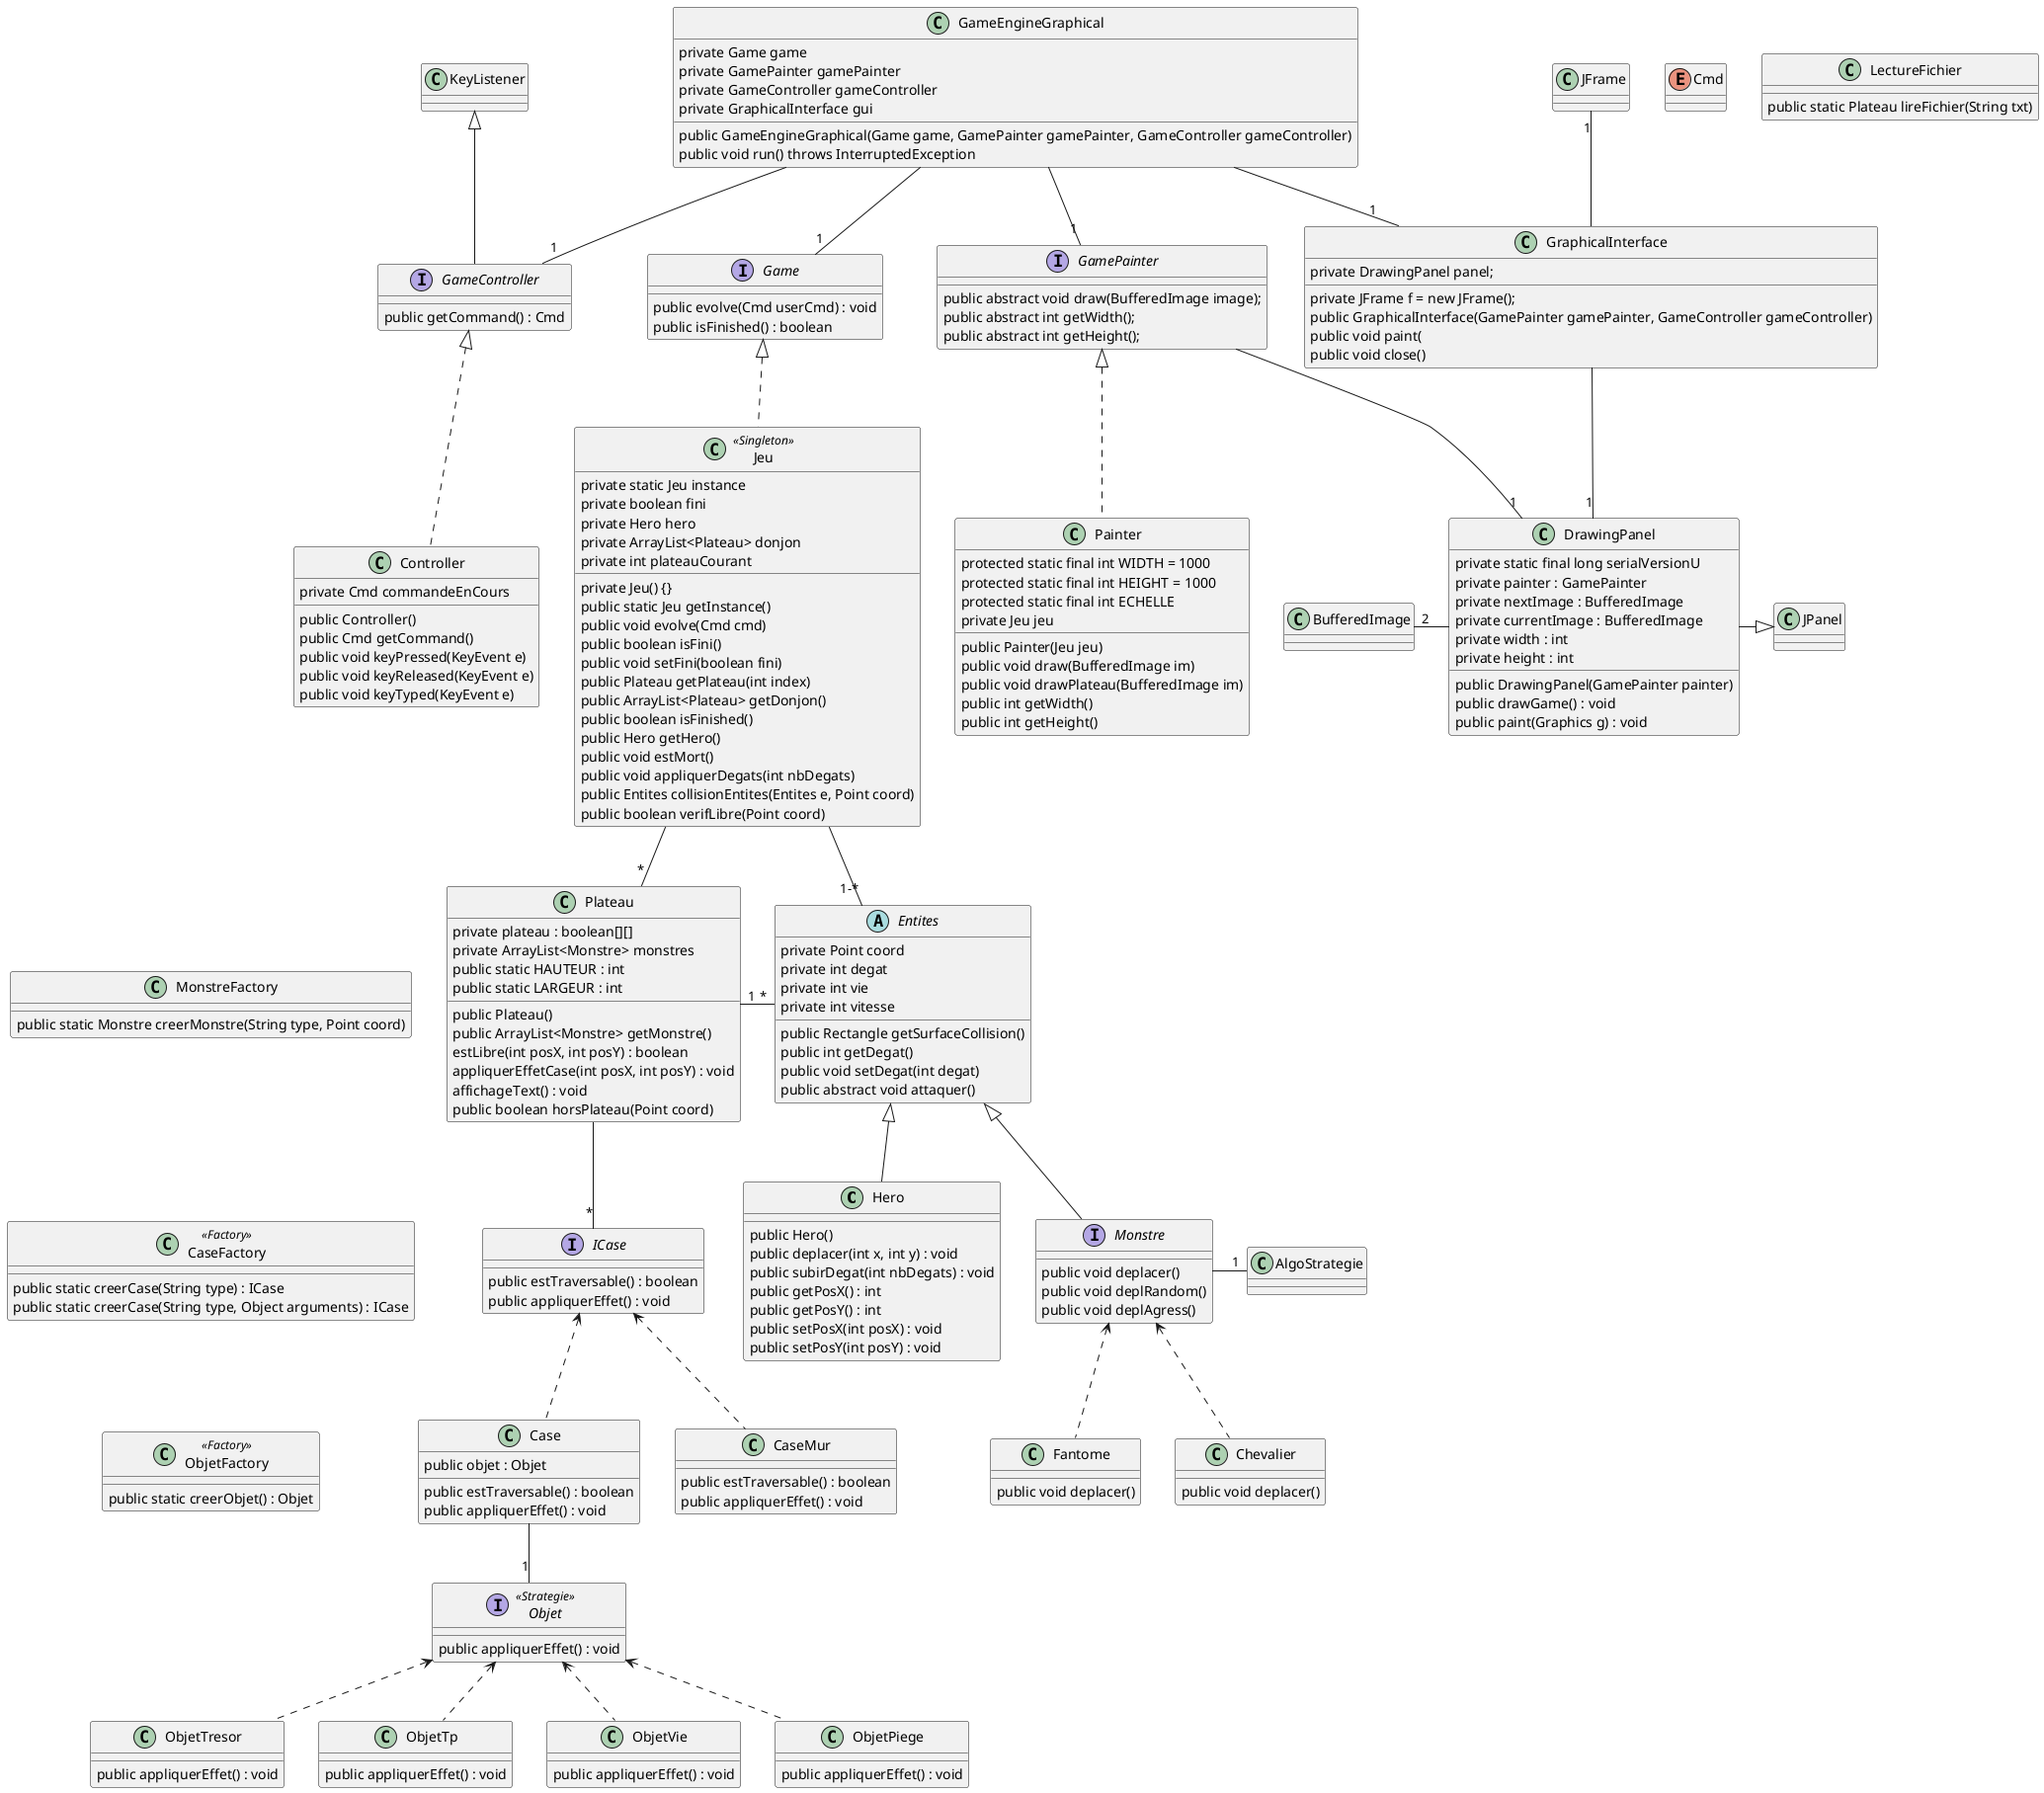 @startuml
	Class Hero extends Entites {

		public Hero()
		public deplacer(int x, int y) : void
		public subirDegat(int nbDegats) : void
		public getPosX() : int
		public getPosY() : int
        public setPosX(int posX) : void
        public setPosY(int posY) : void
	}

	Abstract Entites {
	    private Point coord
	    private int degat
	    private int vie
	    private int vitesse
	    public Rectangle getSurfaceCollision()
	    public int getDegat()
	    public void setDegat(int degat)
	    public abstract void attaquer()
	}


	Class Chevalier {
	    public void deplacer()
	}

	Class Fantome {
    	public void deplacer()
    }

	Interface Monstre extends Entites{
	    public void deplacer()
	    public void deplRandom()
	    public void deplAgress()
	}

	Class Plateau {
        private plateau : boolean[][]
        private ArrayList<Monstre> monstres
        public static HAUTEUR : int
        public static LARGEUR : int

        public Plateau()
        public ArrayList<Monstre> getMonstre()
        estLibre(int posX, int posY) : boolean
        appliquerEffetCase(int posX, int posY) : void
        affichageText() : void
        public boolean horsPlateau(Point coord)

	}

	Class CaseFactory <<Factory>>{
	    public static creerCase(String type) : ICase
	    public static creerCase(String type, Object arguments) : ICase
	}

	Class ObjetFactory <<Factory>>{
	    public static creerObjet() : Objet
	}

	Interface ICase {
	    public estTraversable() : boolean
	    public appliquerEffet() : void
	}

	Interface Objet <<Strategie>>{
	    public appliquerEffet() : void
	}

	Class CaseMur {
	    public estTraversable() : boolean
	    public appliquerEffet() : void
	}

	Class ObjetTresor {
	    public appliquerEffet() : void
	}

	Class ObjetTp {
	    public appliquerEffet() : void
	}

	Class ObjetVie {
    	    public appliquerEffet() : void
    }

	Class Case {
	    public objet : Objet
	    public estTraversable() : boolean
	    public appliquerEffet() : void
	}

    Class DrawingPanel {
        private static final long serialVersionU
        private painter : GamePainter
        private nextImage : BufferedImage
        private currentImage : BufferedImage
        private width : int
        private height : int
        public DrawingPanel(GamePainter painter)
        public drawGame() : void
        public paint(Graphics g) : void
    }

    Interface Game {
        public evolve(Cmd userCmd) : void
        public isFinished() : boolean
    }

    Interface GameController extends KeyListener {
        public getCommand() : Cmd
    }

    Class KeyListener

    Class GameEngineGraphical {
    	private Game game
    	private GamePainter gamePainter
    	private GameController gameController
    	private GraphicalInterface gui
    	public GameEngineGraphical(Game game, GamePainter gamePainter, GameController gameController)
    	public void run() throws InterruptedException

    }

    interface GamePainter {
    	public abstract void draw(BufferedImage image);
    	public abstract int getWidth();
    	public abstract int getHeight();
    }

    class GraphicalInterface  {
    	private DrawingPanel panel;
    	private JFrame f = new JFrame();
    	public GraphicalInterface(GamePainter gamePainter, GameController gameController)
    	public void paint(
    	public void close()
    }

	Class ObjetPiege {
	    public appliquerEffet() : void
	}

	Enum Cmd

	class Controller implements GameController{
    	private Cmd commandeEnCours
    	public Controller()
    	public Cmd getCommand()
    	public void keyPressed(KeyEvent e)
    	public void keyReleased(KeyEvent e)
    	public void keyTyped(KeyEvent e)

    }

    class Painter implements GamePainter {
    	protected static final int WIDTH = 1000
    	protected static final int HEIGHT = 1000
    	protected static final int ECHELLE
    	private Jeu jeu
    	public Painter(Jeu jeu)
    	public void draw(BufferedImage im)
    	public void drawPlateau(BufferedImage im)
    	public int getWidth()
    	public int getHeight()
    }

    class Jeu <<Singleton>> implements Game {

        private static Jeu instance
        private boolean fini
        private Hero hero
        private ArrayList<Plateau> donjon
        private int plateauCourant
        private Jeu() {}
        public static Jeu getInstance()
        public void evolve(Cmd cmd)
        public boolean isFini()
        public void setFini(boolean fini)
        public Plateau getPlateau(int index)
        public ArrayList<Plateau> getDonjon()
        public boolean isFinished()
        public Hero getHero()
        public void estMort()
        public void appliquerDegats(int nbDegats)
        public Entites collisionEntites(Entites e, Point coord)
        public boolean verifLibre(Point coord)
    }

    class LectureFichier {
         public static Plateau lireFichier(String txt)
    }

    class MonstreFactory {
        public static Monstre creerMonstre(String type, Point coord)
    }

    GamePainter -- "1" DrawingPanel
    GraphicalInterface -- "1" DrawingPanel
    JFrame "1" -- GraphicalInterface
    GameEngineGraphical -- "1" Game
    GameEngineGraphical -- "1" GamePainter
    GameEngineGraphical -- "1" GameController
    GameEngineGraphical -- "1" GraphicalInterface
    Objet <.. ObjetPiege
    ICase <.. Case
    ICase <.. CaseMur
    Objet <.. ObjetTresor
    Objet <.. ObjetTp
    Objet <.. ObjetVie
    Case -- "1" Objet
    Plateau -- "*" ICase
    Plateau "1" -right- "*" Entites
	Jeu -down- "1-*" Entites
	Jeu -down- "*" Plateau
	CaseFactory -[hidden]- ObjetFactory
	JPanel <|-left- DrawingPanel
	BufferedImage "2" -right- DrawingPanel
	Plateau -[hidden]left- MonstreFactory
    Monstre <.. Chevalier
    Monstre <.. Fantome
    MonstreFactory -[hidden]- CaseFactory
    AlgoStrategie "1" -left- Monstre
    Hero -[hidden]right- Monstre

@enduml
